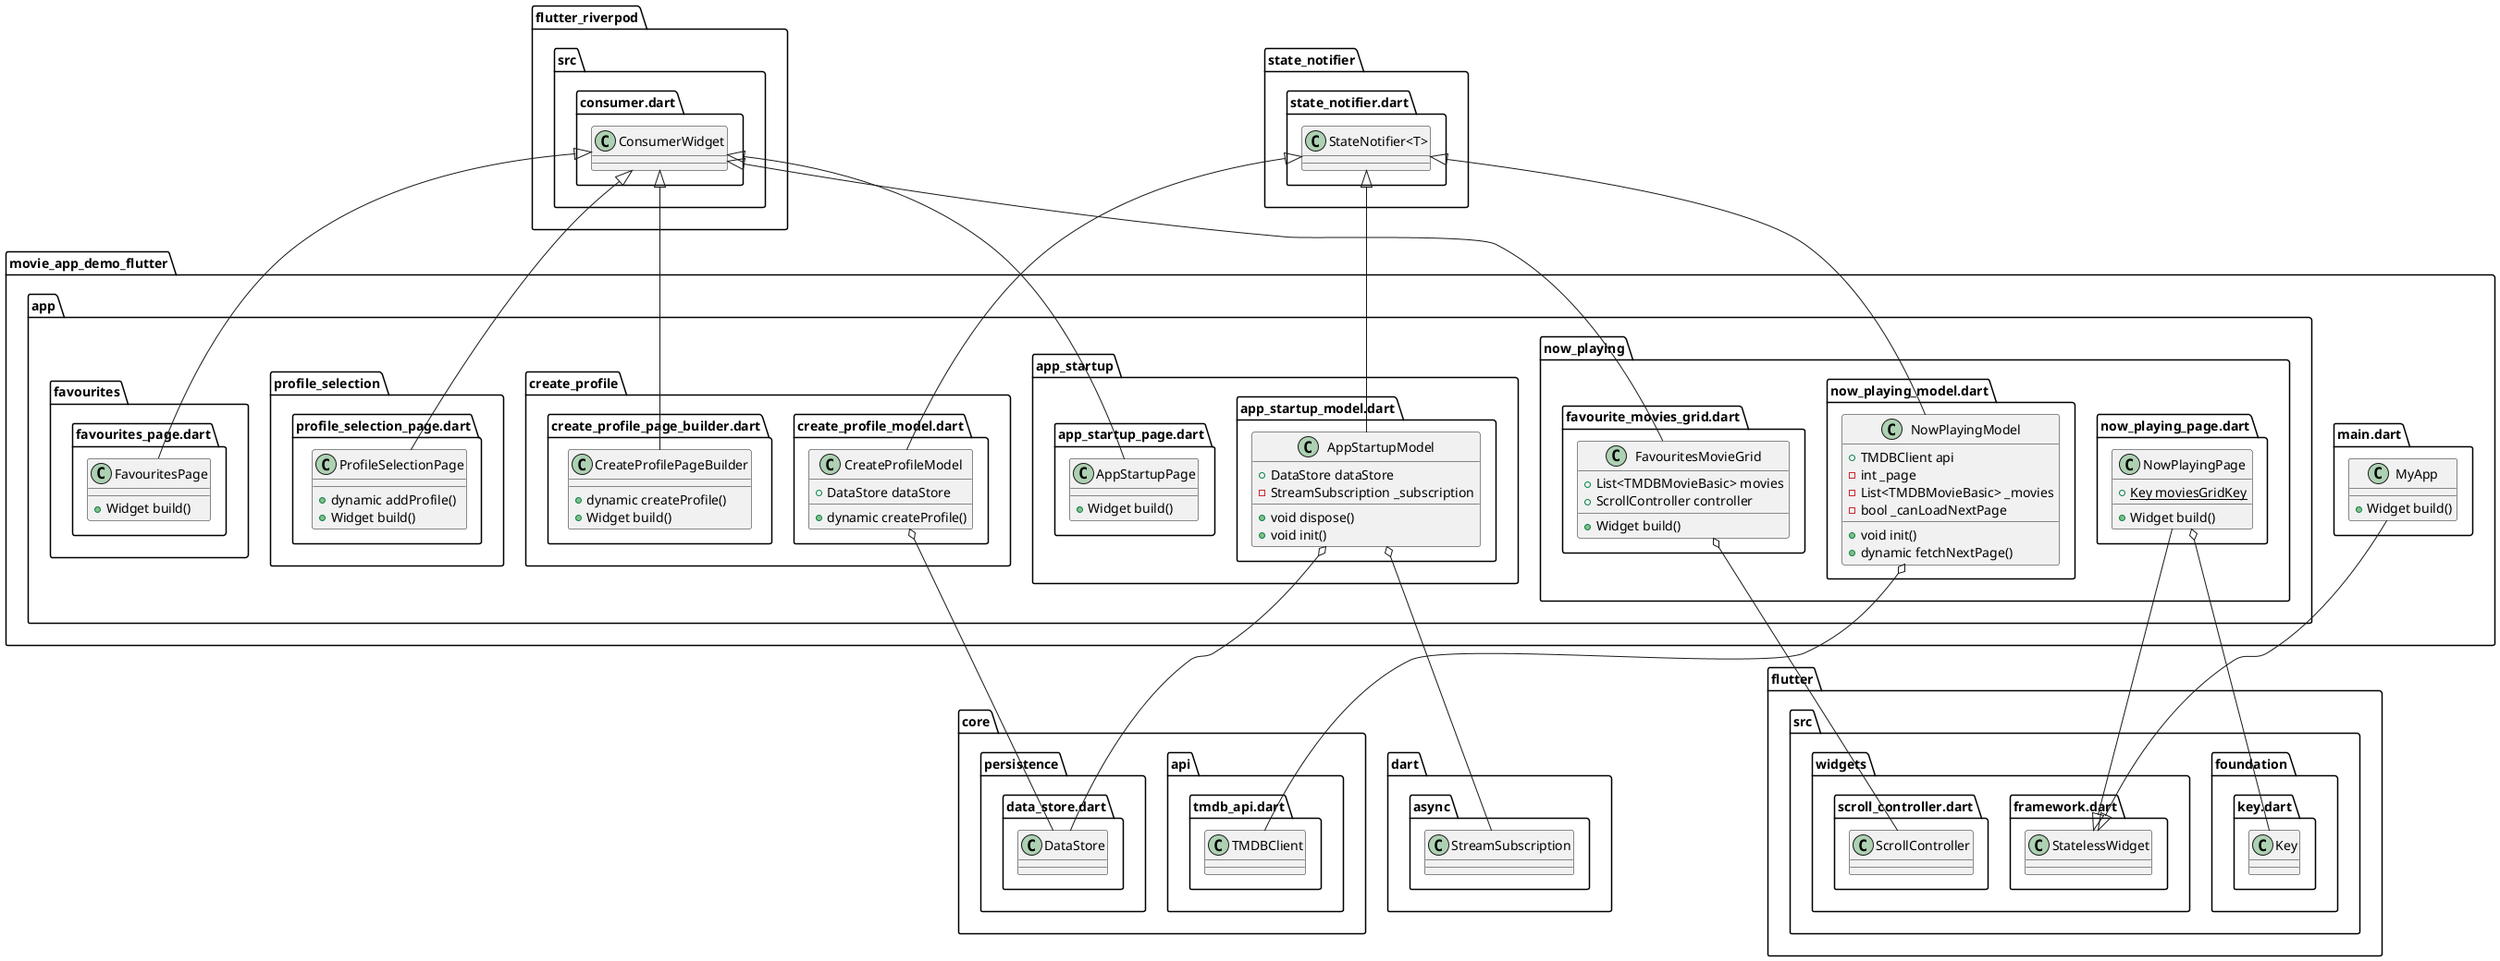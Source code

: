 @startuml
set namespaceSeparator ::

class "movie_app_demo_flutter::app::profile_selection::profile_selection_page.dart::ProfileSelectionPage" {
  +dynamic addProfile()
  +Widget build()
}

"flutter_riverpod::src::consumer.dart::ConsumerWidget" <|-- "movie_app_demo_flutter::app::profile_selection::profile_selection_page.dart::ProfileSelectionPage"

class "movie_app_demo_flutter::app::favourites::favourites_page.dart::FavouritesPage" {
  +Widget build()
}

"flutter_riverpod::src::consumer.dart::ConsumerWidget" <|-- "movie_app_demo_flutter::app::favourites::favourites_page.dart::FavouritesPage"

class "movie_app_demo_flutter::app::create_profile::create_profile_page_builder.dart::CreateProfilePageBuilder" {
  +dynamic createProfile()
  +Widget build()
}

"flutter_riverpod::src::consumer.dart::ConsumerWidget" <|-- "movie_app_demo_flutter::app::create_profile::create_profile_page_builder.dart::CreateProfilePageBuilder"

class "movie_app_demo_flutter::app::create_profile::create_profile_model.dart::CreateProfileModel" {
  +DataStore dataStore
  +dynamic createProfile()
}

"movie_app_demo_flutter::app::create_profile::create_profile_model.dart::CreateProfileModel" o-- "core::persistence::data_store.dart::DataStore"
"state_notifier::state_notifier.dart::StateNotifier<T>" <|-- "movie_app_demo_flutter::app::create_profile::create_profile_model.dart::CreateProfileModel"

class "movie_app_demo_flutter::app::app_startup::app_startup_page.dart::AppStartupPage" {
  +Widget build()
}

"flutter_riverpod::src::consumer.dart::ConsumerWidget" <|-- "movie_app_demo_flutter::app::app_startup::app_startup_page.dart::AppStartupPage"

class "movie_app_demo_flutter::app::app_startup::app_startup_model.dart::AppStartupModel" {
  +DataStore dataStore
  -StreamSubscription _subscription
  +void dispose()
  +void init()
}

"movie_app_demo_flutter::app::app_startup::app_startup_model.dart::AppStartupModel" o-- "core::persistence::data_store.dart::DataStore"
"movie_app_demo_flutter::app::app_startup::app_startup_model.dart::AppStartupModel" o-- "dart::async::StreamSubscription"
"state_notifier::state_notifier.dart::StateNotifier<T>" <|-- "movie_app_demo_flutter::app::app_startup::app_startup_model.dart::AppStartupModel"

class "movie_app_demo_flutter::app::now_playing::now_playing_page.dart::NowPlayingPage" {
  {static} +Key moviesGridKey
  +Widget build()
}

"movie_app_demo_flutter::app::now_playing::now_playing_page.dart::NowPlayingPage" o-- "flutter::src::foundation::key.dart::Key"
"flutter::src::widgets::framework.dart::StatelessWidget" <|-- "movie_app_demo_flutter::app::now_playing::now_playing_page.dart::NowPlayingPage"

class "movie_app_demo_flutter::app::now_playing::favourite_movies_grid.dart::FavouritesMovieGrid" {
  +List<TMDBMovieBasic> movies
  +ScrollController controller
  +Widget build()
}

"movie_app_demo_flutter::app::now_playing::favourite_movies_grid.dart::FavouritesMovieGrid" o-- "flutter::src::widgets::scroll_controller.dart::ScrollController"
"flutter_riverpod::src::consumer.dart::ConsumerWidget" <|-- "movie_app_demo_flutter::app::now_playing::favourite_movies_grid.dart::FavouritesMovieGrid"

class "movie_app_demo_flutter::app::now_playing::now_playing_model.dart::NowPlayingModel" {
  +TMDBClient api
  -int _page
  -List<TMDBMovieBasic> _movies
  -bool _canLoadNextPage
  +void init()
  +dynamic fetchNextPage()
}

"movie_app_demo_flutter::app::now_playing::now_playing_model.dart::NowPlayingModel" o-- "core::api::tmdb_api.dart::TMDBClient"
"state_notifier::state_notifier.dart::StateNotifier<T>" <|-- "movie_app_demo_flutter::app::now_playing::now_playing_model.dart::NowPlayingModel"

class "movie_app_demo_flutter::main.dart::MyApp" {
  +Widget build()
}

"flutter::src::widgets::framework.dart::StatelessWidget" <|-- "movie_app_demo_flutter::main.dart::MyApp"


@enduml
